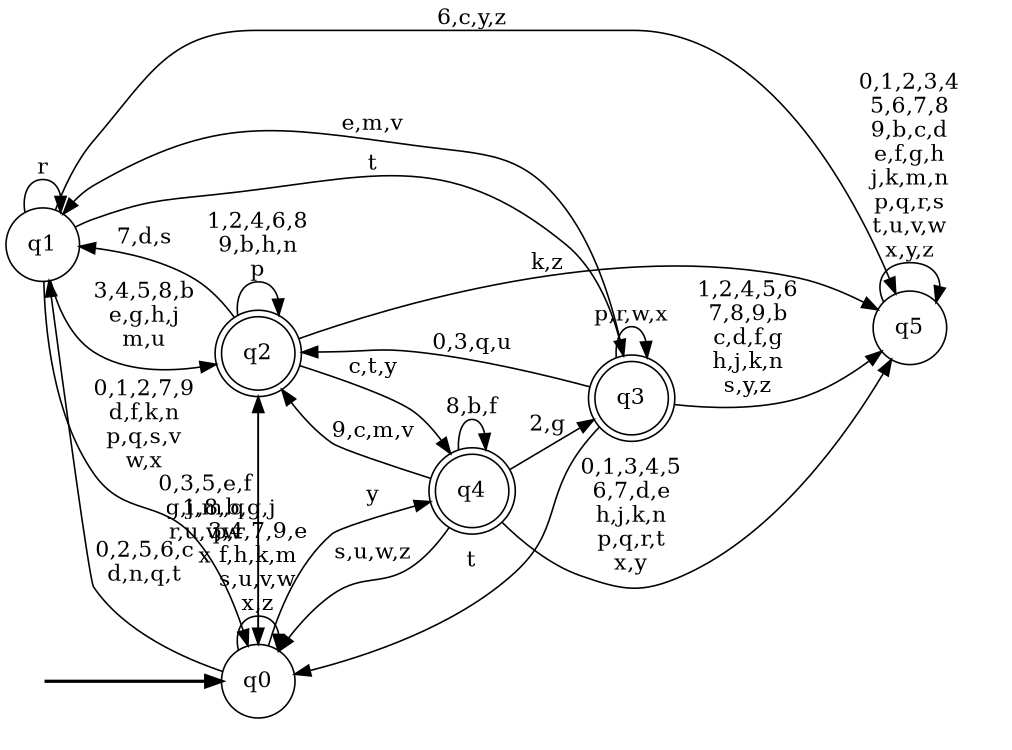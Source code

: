 digraph BlueStar {
__start0 [style = invis, shape = none, label = "", width = 0, height = 0];

rankdir=LR;
size="8,5";

s0 [style="filled", color="black", fillcolor="white" shape="circle", label="q0"];
s1 [style="filled", color="black", fillcolor="white" shape="circle", label="q1"];
s2 [style="rounded,filled", color="black", fillcolor="white" shape="doublecircle", label="q2"];
s3 [style="rounded,filled", color="black", fillcolor="white" shape="doublecircle", label="q3"];
s4 [style="rounded,filled", color="black", fillcolor="white" shape="doublecircle", label="q4"];
s5 [style="filled", color="black", fillcolor="white" shape="circle", label="q5"];
subgraph cluster_main { 
	graph [pad=".75", ranksep="0.15", nodesep="0.15"];
	 style=invis; 
	__start0 -> s0 [penwidth=2];
}
s0 -> s0 [label="3,4,7,9,e\nf,h,k,m\ns,u,v,w\nx,z"];
s0 -> s1 [label="0,2,5,6,c\nd,n,q,t"];
s0 -> s2 [label="1,8,b,g,j\np,r"];
s0 -> s4 [label="y"];
s1 -> s0 [label="0,1,2,7,9\nd,f,k,n\np,q,s,v\nw,x"];
s1 -> s1 [label="r"];
s1 -> s2 [label="3,4,5,8,b\ne,g,h,j\nm,u"];
s1 -> s3 [label="t"];
s1 -> s5 [label="6,c,y,z"];
s2 -> s0 [label="0,3,5,e,f\ng,j,m,q\nr,u,v,w\nx"];
s2 -> s1 [label="7,d,s"];
s2 -> s2 [label="1,2,4,6,8\n9,b,h,n\np"];
s2 -> s4 [label="c,t,y"];
s2 -> s5 [label="k,z"];
s3 -> s0 [label="t"];
s3 -> s1 [label="e,m,v"];
s3 -> s2 [label="0,3,q,u"];
s3 -> s3 [label="p,r,w,x"];
s3 -> s5 [label="1,2,4,5,6\n7,8,9,b\nc,d,f,g\nh,j,k,n\ns,y,z"];
s4 -> s0 [label="s,u,w,z"];
s4 -> s2 [label="9,c,m,v"];
s4 -> s3 [label="2,g"];
s4 -> s4 [label="8,b,f"];
s4 -> s5 [label="0,1,3,4,5\n6,7,d,e\nh,j,k,n\np,q,r,t\nx,y"];
s5 -> s5 [label="0,1,2,3,4\n5,6,7,8\n9,b,c,d\ne,f,g,h\nj,k,m,n\np,q,r,s\nt,u,v,w\nx,y,z"];

}